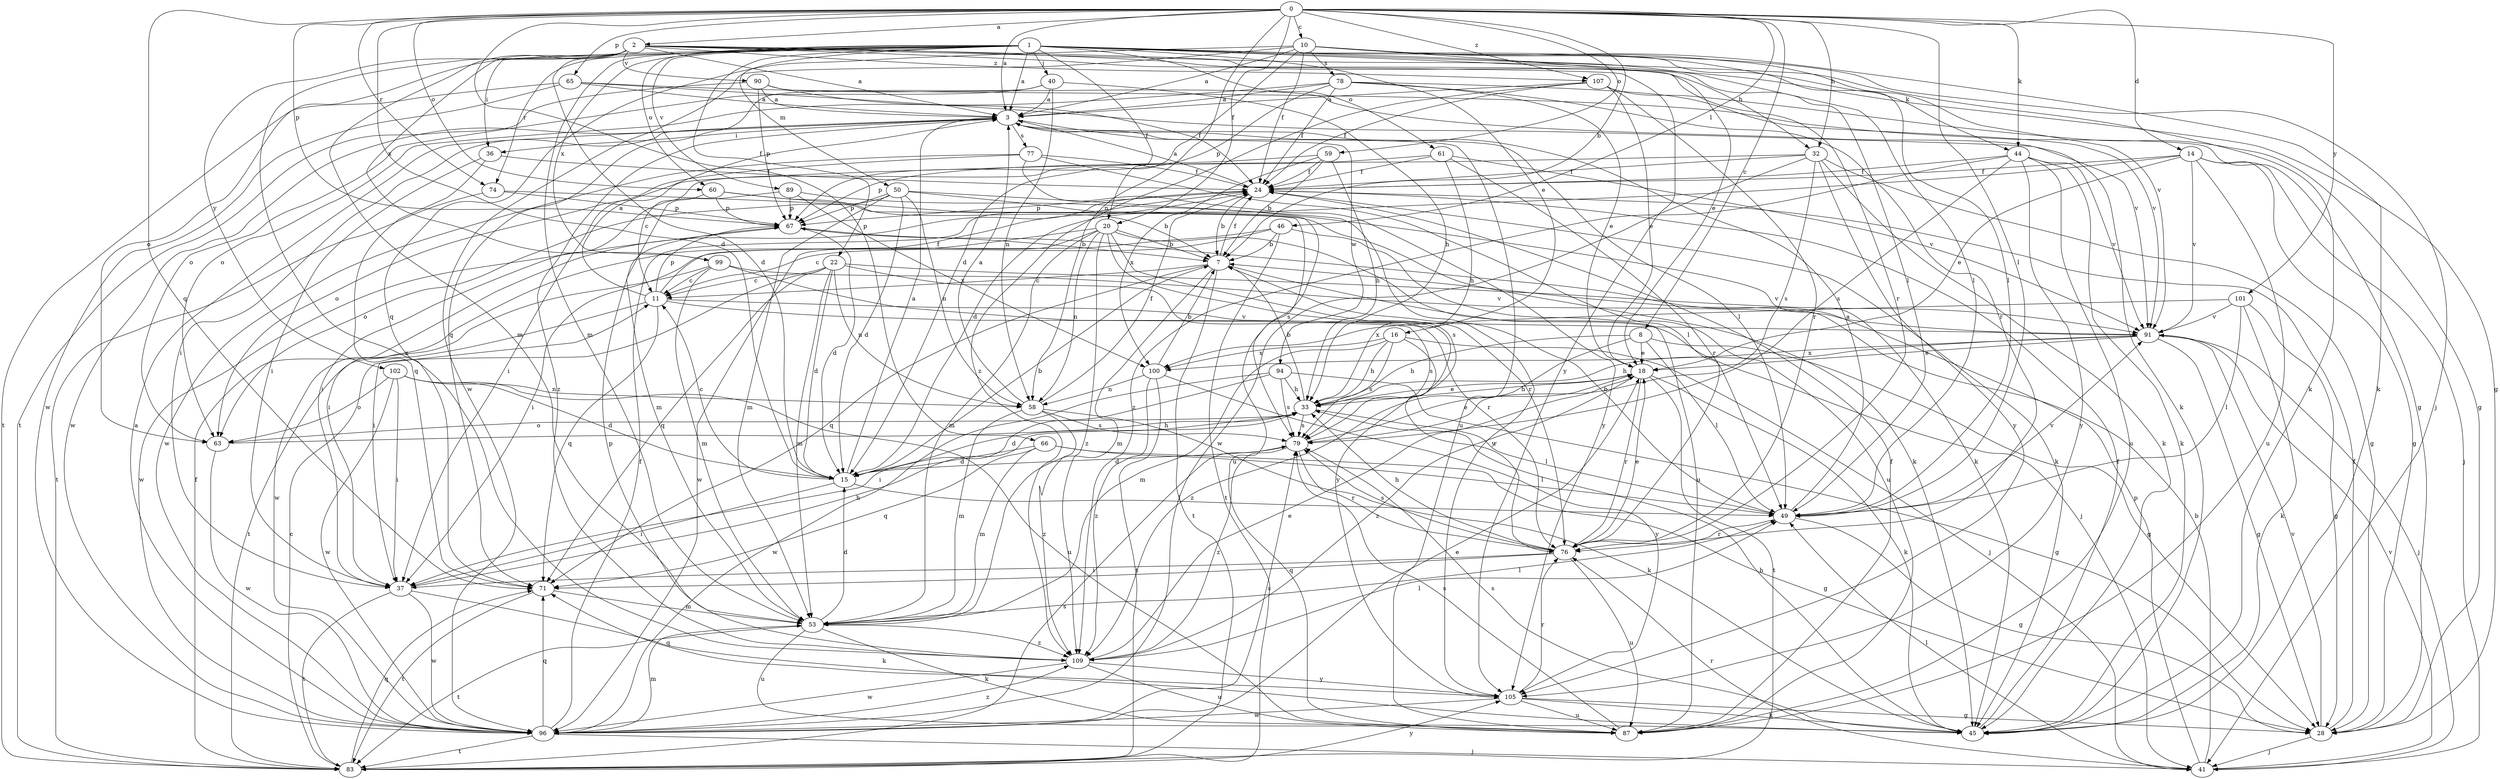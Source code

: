 strict digraph  {
0;
1;
2;
3;
7;
8;
10;
11;
14;
15;
16;
18;
20;
22;
24;
28;
32;
33;
36;
37;
40;
41;
44;
45;
46;
49;
50;
53;
58;
59;
60;
61;
63;
65;
66;
67;
71;
74;
76;
77;
78;
79;
83;
87;
89;
90;
91;
94;
96;
99;
100;
101;
102;
105;
107;
109;
0 -> 2  [label=a];
0 -> 3  [label=a];
0 -> 7  [label=b];
0 -> 8  [label=c];
0 -> 10  [label=c];
0 -> 14  [label=d];
0 -> 15  [label=d];
0 -> 20  [label=f];
0 -> 32  [label=h];
0 -> 44  [label=k];
0 -> 46  [label=l];
0 -> 49  [label=l];
0 -> 58  [label=n];
0 -> 59  [label=o];
0 -> 60  [label=o];
0 -> 65  [label=p];
0 -> 66  [label=p];
0 -> 67  [label=p];
0 -> 71  [label=q];
0 -> 74  [label=r];
0 -> 101  [label=y];
0 -> 107  [label=z];
1 -> 3  [label=a];
1 -> 16  [label=e];
1 -> 20  [label=f];
1 -> 22  [label=f];
1 -> 32  [label=h];
1 -> 36  [label=i];
1 -> 40  [label=j];
1 -> 41  [label=j];
1 -> 44  [label=k];
1 -> 45  [label=k];
1 -> 49  [label=l];
1 -> 50  [label=m];
1 -> 53  [label=m];
1 -> 60  [label=o];
1 -> 61  [label=o];
1 -> 63  [label=o];
1 -> 74  [label=r];
1 -> 89  [label=v];
1 -> 99  [label=x];
2 -> 3  [label=a];
2 -> 15  [label=d];
2 -> 28  [label=g];
2 -> 49  [label=l];
2 -> 53  [label=m];
2 -> 76  [label=r];
2 -> 90  [label=v];
2 -> 99  [label=x];
2 -> 102  [label=y];
2 -> 105  [label=y];
2 -> 107  [label=z];
2 -> 109  [label=z];
3 -> 36  [label=i];
3 -> 37  [label=i];
3 -> 49  [label=l];
3 -> 77  [label=s];
3 -> 87  [label=u];
3 -> 94  [label=w];
3 -> 96  [label=w];
3 -> 109  [label=z];
7 -> 11  [label=c];
7 -> 24  [label=f];
7 -> 41  [label=j];
7 -> 53  [label=m];
7 -> 71  [label=q];
7 -> 83  [label=t];
8 -> 18  [label=e];
8 -> 28  [label=g];
8 -> 33  [label=h];
8 -> 49  [label=l];
8 -> 109  [label=z];
10 -> 3  [label=a];
10 -> 15  [label=d];
10 -> 18  [label=e];
10 -> 24  [label=f];
10 -> 45  [label=k];
10 -> 49  [label=l];
10 -> 71  [label=q];
10 -> 78  [label=s];
10 -> 91  [label=v];
10 -> 96  [label=w];
11 -> 3  [label=a];
11 -> 24  [label=f];
11 -> 67  [label=p];
11 -> 71  [label=q];
11 -> 79  [label=s];
11 -> 83  [label=t];
11 -> 91  [label=v];
14 -> 15  [label=d];
14 -> 18  [label=e];
14 -> 24  [label=f];
14 -> 28  [label=g];
14 -> 41  [label=j];
14 -> 87  [label=u];
14 -> 91  [label=v];
15 -> 3  [label=a];
15 -> 7  [label=b];
15 -> 11  [label=c];
15 -> 37  [label=i];
15 -> 49  [label=l];
16 -> 33  [label=h];
16 -> 41  [label=j];
16 -> 53  [label=m];
16 -> 76  [label=r];
16 -> 79  [label=s];
16 -> 100  [label=x];
18 -> 33  [label=h];
18 -> 45  [label=k];
18 -> 76  [label=r];
18 -> 83  [label=t];
18 -> 109  [label=z];
20 -> 7  [label=b];
20 -> 37  [label=i];
20 -> 53  [label=m];
20 -> 58  [label=n];
20 -> 76  [label=r];
20 -> 79  [label=s];
20 -> 87  [label=u];
20 -> 96  [label=w];
20 -> 109  [label=z];
22 -> 11  [label=c];
22 -> 15  [label=d];
22 -> 37  [label=i];
22 -> 53  [label=m];
22 -> 58  [label=n];
22 -> 71  [label=q];
22 -> 91  [label=v];
22 -> 105  [label=y];
24 -> 3  [label=a];
24 -> 7  [label=b];
24 -> 45  [label=k];
24 -> 67  [label=p];
28 -> 24  [label=f];
28 -> 41  [label=j];
28 -> 91  [label=v];
32 -> 11  [label=c];
32 -> 24  [label=f];
32 -> 28  [label=g];
32 -> 45  [label=k];
32 -> 79  [label=s];
32 -> 96  [label=w];
32 -> 105  [label=y];
33 -> 7  [label=b];
33 -> 15  [label=d];
33 -> 18  [label=e];
33 -> 49  [label=l];
33 -> 63  [label=o];
33 -> 79  [label=s];
36 -> 24  [label=f];
36 -> 37  [label=i];
36 -> 71  [label=q];
37 -> 33  [label=h];
37 -> 45  [label=k];
37 -> 83  [label=t];
37 -> 96  [label=w];
40 -> 3  [label=a];
40 -> 33  [label=h];
40 -> 58  [label=n];
40 -> 63  [label=o];
40 -> 71  [label=q];
41 -> 7  [label=b];
41 -> 49  [label=l];
41 -> 67  [label=p];
41 -> 76  [label=r];
41 -> 91  [label=v];
44 -> 24  [label=f];
44 -> 45  [label=k];
44 -> 79  [label=s];
44 -> 87  [label=u];
44 -> 91  [label=v];
44 -> 105  [label=y];
44 -> 109  [label=z];
45 -> 24  [label=f];
45 -> 33  [label=h];
45 -> 79  [label=s];
46 -> 7  [label=b];
46 -> 11  [label=c];
46 -> 37  [label=i];
46 -> 83  [label=t];
46 -> 87  [label=u];
49 -> 3  [label=a];
49 -> 7  [label=b];
49 -> 28  [label=g];
49 -> 76  [label=r];
49 -> 91  [label=v];
50 -> 15  [label=d];
50 -> 53  [label=m];
50 -> 58  [label=n];
50 -> 63  [label=o];
50 -> 67  [label=p];
50 -> 87  [label=u];
50 -> 105  [label=y];
53 -> 15  [label=d];
53 -> 45  [label=k];
53 -> 49  [label=l];
53 -> 83  [label=t];
53 -> 87  [label=u];
53 -> 109  [label=z];
58 -> 3  [label=a];
58 -> 24  [label=f];
58 -> 45  [label=k];
58 -> 53  [label=m];
58 -> 79  [label=s];
58 -> 109  [label=z];
59 -> 7  [label=b];
59 -> 24  [label=f];
59 -> 33  [label=h];
59 -> 37  [label=i];
59 -> 100  [label=x];
60 -> 7  [label=b];
60 -> 45  [label=k];
60 -> 53  [label=m];
60 -> 67  [label=p];
61 -> 24  [label=f];
61 -> 33  [label=h];
61 -> 67  [label=p];
61 -> 76  [label=r];
61 -> 91  [label=v];
63 -> 33  [label=h];
63 -> 96  [label=w];
65 -> 3  [label=a];
65 -> 28  [label=g];
65 -> 83  [label=t];
65 -> 91  [label=v];
65 -> 96  [label=w];
66 -> 15  [label=d];
66 -> 28  [label=g];
66 -> 49  [label=l];
66 -> 53  [label=m];
66 -> 71  [label=q];
67 -> 7  [label=b];
67 -> 15  [label=d];
67 -> 96  [label=w];
71 -> 53  [label=m];
71 -> 83  [label=t];
74 -> 67  [label=p];
74 -> 79  [label=s];
74 -> 83  [label=t];
76 -> 18  [label=e];
76 -> 33  [label=h];
76 -> 37  [label=i];
76 -> 71  [label=q];
76 -> 79  [label=s];
76 -> 87  [label=u];
77 -> 24  [label=f];
77 -> 49  [label=l];
77 -> 63  [label=o];
77 -> 96  [label=w];
77 -> 105  [label=y];
78 -> 3  [label=a];
78 -> 18  [label=e];
78 -> 24  [label=f];
78 -> 63  [label=o];
78 -> 67  [label=p];
78 -> 76  [label=r];
78 -> 91  [label=v];
79 -> 15  [label=d];
79 -> 18  [label=e];
79 -> 76  [label=r];
79 -> 109  [label=z];
83 -> 11  [label=c];
83 -> 24  [label=f];
83 -> 71  [label=q];
83 -> 79  [label=s];
83 -> 105  [label=y];
87 -> 24  [label=f];
87 -> 79  [label=s];
89 -> 37  [label=i];
89 -> 45  [label=k];
89 -> 67  [label=p];
89 -> 100  [label=x];
90 -> 3  [label=a];
90 -> 24  [label=f];
90 -> 45  [label=k];
90 -> 67  [label=p];
90 -> 83  [label=t];
91 -> 18  [label=e];
91 -> 28  [label=g];
91 -> 33  [label=h];
91 -> 41  [label=j];
91 -> 100  [label=x];
94 -> 28  [label=g];
94 -> 33  [label=h];
94 -> 37  [label=i];
94 -> 79  [label=s];
94 -> 96  [label=w];
96 -> 3  [label=a];
96 -> 18  [label=e];
96 -> 24  [label=f];
96 -> 41  [label=j];
96 -> 53  [label=m];
96 -> 71  [label=q];
96 -> 79  [label=s];
96 -> 83  [label=t];
96 -> 109  [label=z];
99 -> 11  [label=c];
99 -> 53  [label=m];
99 -> 76  [label=r];
99 -> 91  [label=v];
99 -> 96  [label=w];
100 -> 7  [label=b];
100 -> 58  [label=n];
100 -> 83  [label=t];
100 -> 105  [label=y];
100 -> 109  [label=z];
101 -> 28  [label=g];
101 -> 45  [label=k];
101 -> 49  [label=l];
101 -> 91  [label=v];
101 -> 100  [label=x];
102 -> 15  [label=d];
102 -> 37  [label=i];
102 -> 58  [label=n];
102 -> 63  [label=o];
102 -> 87  [label=u];
102 -> 96  [label=w];
105 -> 28  [label=g];
105 -> 45  [label=k];
105 -> 71  [label=q];
105 -> 76  [label=r];
105 -> 87  [label=u];
105 -> 96  [label=w];
107 -> 3  [label=a];
107 -> 18  [label=e];
107 -> 24  [label=f];
107 -> 28  [label=g];
107 -> 76  [label=r];
107 -> 109  [label=z];
109 -> 18  [label=e];
109 -> 49  [label=l];
109 -> 67  [label=p];
109 -> 87  [label=u];
109 -> 96  [label=w];
109 -> 105  [label=y];
}
